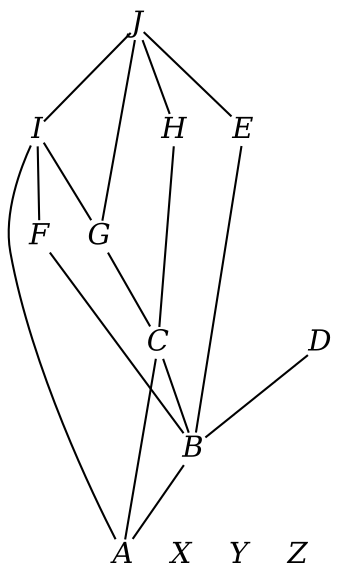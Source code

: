digraph BundleClosure__Taxonomy {
    rankdir = BT

    A [
        fontname = "Times-Italic",
        fontsize = 14,
        shape = plain,
        label = A
    ]

    B [
        fontname = "Times-Italic",
        fontsize = 14,
        shape = plain,
        label = B
    ]

    C [
        fontname = "Times-Italic",
        fontsize = 14,
        shape = plain,
        label = C
    ]

    I [
        fontname = "Times-Italic",
        fontsize = 14,
        shape = plain,
        label = I
    ]

    D [
        fontname = "Times-Italic",
        fontsize = 14,
        shape = plain,
        label = D
    ]

    E [
        fontname = "Times-Italic",
        fontsize = 14,
        shape = plain,
        label = E
    ]

    F [
        fontname = "Times-Italic",
        fontsize = 14,
        shape = plain,
        label = F
    ]

    G [
        fontname = "Times-Italic",
        fontsize = 14,
        shape = plain,
        label = G
    ]

    H [
        fontname = "Times-Italic",
        fontsize = 14,
        shape = plain,
        label = H
    ]

    J [
        fontname = "Times-Italic",
        fontsize = 14,
        shape = plain,
        label = J
    ]

    X [
        fontname = "Times-Italic",
        fontsize = 14,
        shape = plain,
        label = X
    ]

    Y [
        fontname = "Times-Italic",
        fontsize = 14,
        shape = plain,
        label = Y
    ]

    Z [
        fontname = "Times-Italic",
        fontsize = 14,
        shape = plain,
        label = Z
    ]

    A -> B [
        arrowhead = none,
        fontsize = 8
    ]

    A -> C [
        arrowhead = none,
        fontsize = 8
    ]

    A -> I [
        arrowhead = none,
        fontsize = 8
    ]

    B -> C [
        arrowhead = none,
        fontsize = 8
    ]

    B -> D [
        arrowhead = none,
        fontsize = 8
    ]

    B -> E [
        arrowhead = none,
        fontsize = 8
    ]

    B -> F [
        arrowhead = none,
        fontsize = 8
    ]

    C -> G [
        arrowhead = none,
        fontsize = 8
    ]

    C -> H [
        arrowhead = none,
        fontsize = 8
    ]

    I -> J [
        arrowhead = none,
        fontsize = 8
    ]

    E -> J [
        arrowhead = none,
        fontsize = 8
    ]

    F -> I [
        arrowhead = none,
        fontsize = 8
    ]

    G -> I [
        arrowhead = none,
        fontsize = 8
    ]

    G -> J [
        arrowhead = none,
        fontsize = 8
    ]

    H -> J [
        arrowhead = none,
        fontsize = 8
    ]
}